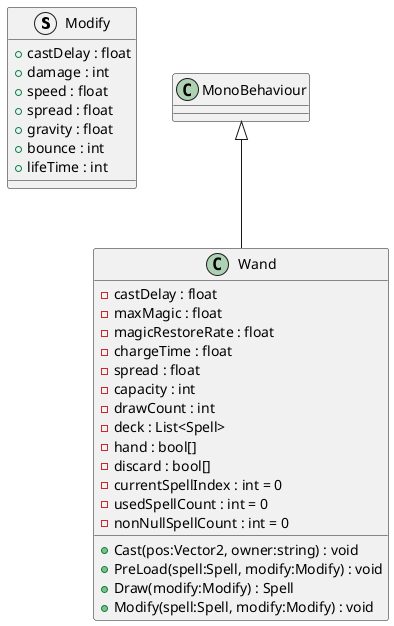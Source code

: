 @startuml
struct Modify {
    + castDelay : float
    + damage : int
    + speed : float
    + spread : float
    + gravity : float
    + bounce : int
    + lifeTime : int
}
class Wand {
    - castDelay : float
    - maxMagic : float
    - magicRestoreRate : float
    - chargeTime : float
    - spread : float
    - capacity : int
    - drawCount : int
    - deck : List<Spell>
    - hand : bool[]
    - discard : bool[]
    - currentSpellIndex : int = 0
    - usedSpellCount : int = 0
    - nonNullSpellCount : int = 0
    + Cast(pos:Vector2, owner:string) : void
    + PreLoad(spell:Spell, modify:Modify) : void
    + Draw(modify:Modify) : Spell
    + Modify(spell:Spell, modify:Modify) : void
}
MonoBehaviour <|-- Wand
@enduml
